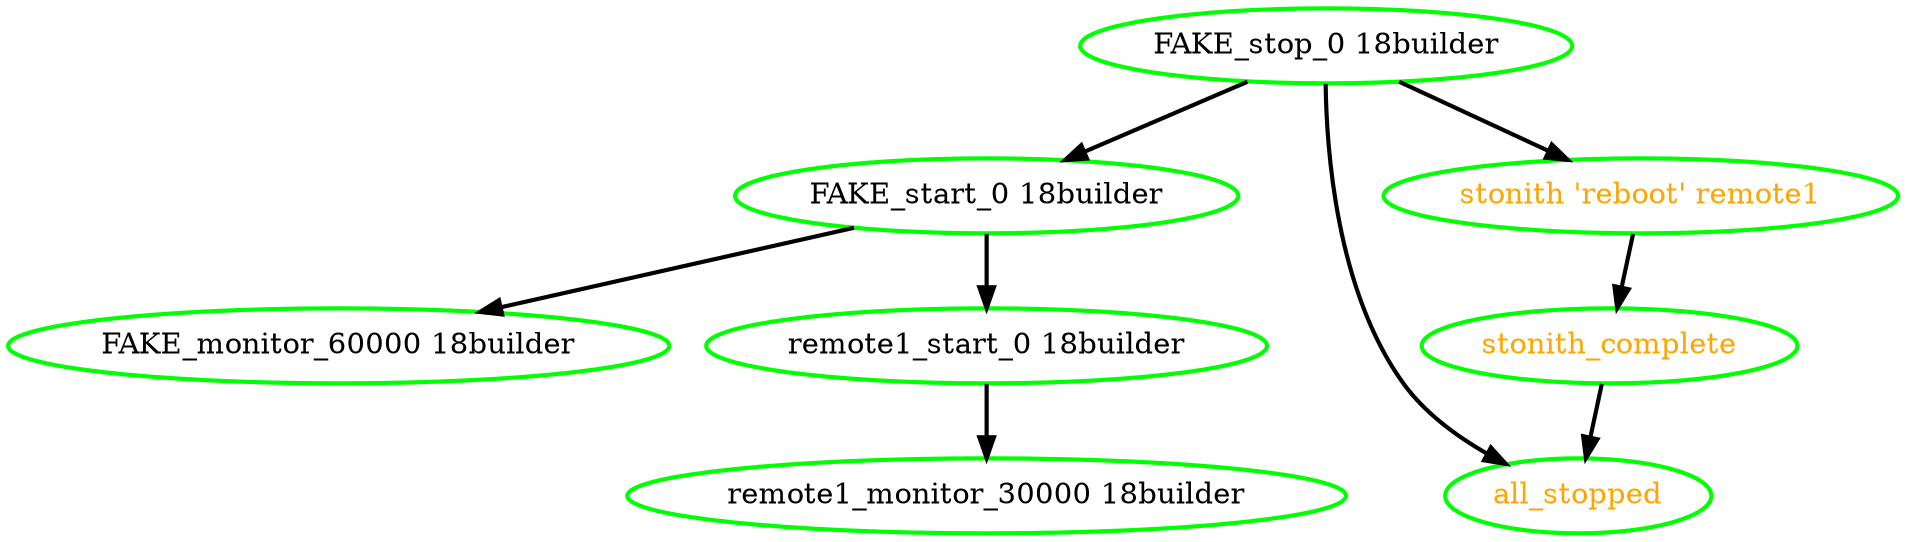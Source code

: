  digraph "g" {
"FAKE_monitor_60000 18builder" [ style=bold color="green" fontcolor="black"]
"FAKE_start_0 18builder" -> "FAKE_monitor_60000 18builder" [ style = bold]
"FAKE_start_0 18builder" -> "remote1_start_0 18builder" [ style = bold]
"FAKE_start_0 18builder" [ style=bold color="green" fontcolor="black"]
"FAKE_stop_0 18builder" -> "FAKE_start_0 18builder" [ style = bold]
"FAKE_stop_0 18builder" -> "all_stopped" [ style = bold]
"FAKE_stop_0 18builder" -> "stonith 'reboot' remote1" [ style = bold]
"FAKE_stop_0 18builder" [ style=bold color="green" fontcolor="black"]
"all_stopped" [ style=bold color="green" fontcolor="orange"]
"remote1_monitor_30000 18builder" [ style=bold color="green" fontcolor="black"]
"remote1_start_0 18builder" -> "remote1_monitor_30000 18builder" [ style = bold]
"remote1_start_0 18builder" [ style=bold color="green" fontcolor="black"]
"stonith 'reboot' remote1" -> "stonith_complete" [ style = bold]
"stonith 'reboot' remote1" [ style=bold color="green" fontcolor="orange"]
"stonith_complete" -> "all_stopped" [ style = bold]
"stonith_complete" [ style=bold color="green" fontcolor="orange"]
}
